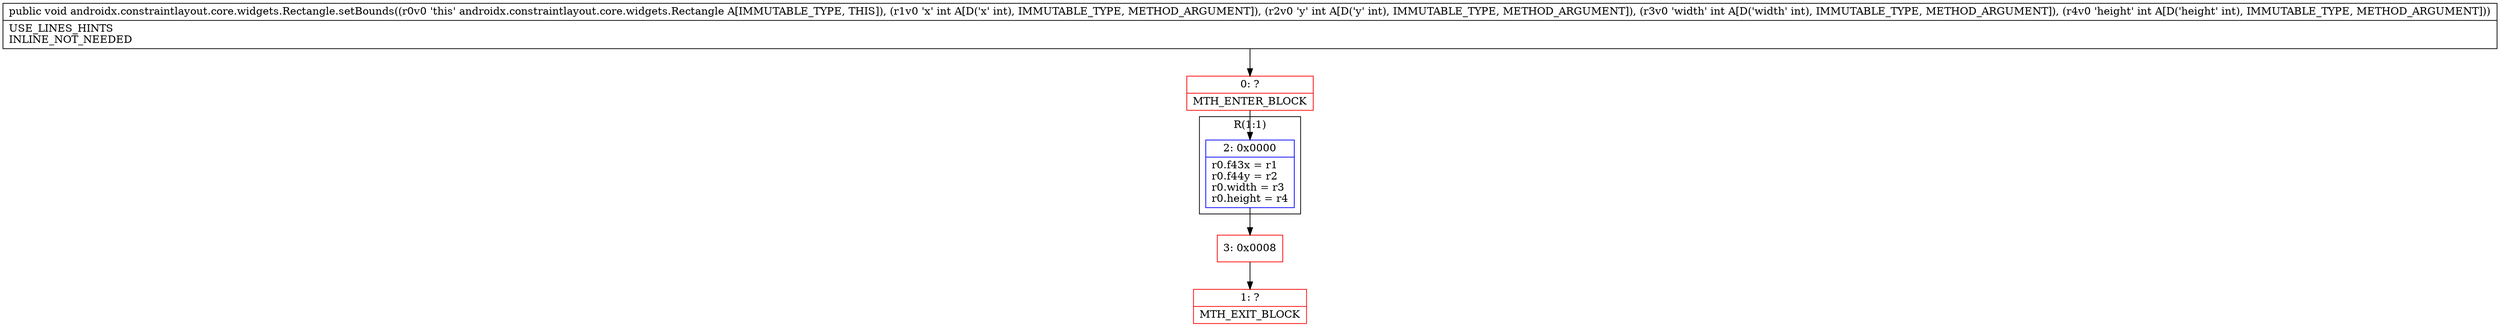 digraph "CFG forandroidx.constraintlayout.core.widgets.Rectangle.setBounds(IIII)V" {
subgraph cluster_Region_1952084057 {
label = "R(1:1)";
node [shape=record,color=blue];
Node_2 [shape=record,label="{2\:\ 0x0000|r0.f43x = r1\lr0.f44y = r2\lr0.width = r3\lr0.height = r4\l}"];
}
Node_0 [shape=record,color=red,label="{0\:\ ?|MTH_ENTER_BLOCK\l}"];
Node_3 [shape=record,color=red,label="{3\:\ 0x0008}"];
Node_1 [shape=record,color=red,label="{1\:\ ?|MTH_EXIT_BLOCK\l}"];
MethodNode[shape=record,label="{public void androidx.constraintlayout.core.widgets.Rectangle.setBounds((r0v0 'this' androidx.constraintlayout.core.widgets.Rectangle A[IMMUTABLE_TYPE, THIS]), (r1v0 'x' int A[D('x' int), IMMUTABLE_TYPE, METHOD_ARGUMENT]), (r2v0 'y' int A[D('y' int), IMMUTABLE_TYPE, METHOD_ARGUMENT]), (r3v0 'width' int A[D('width' int), IMMUTABLE_TYPE, METHOD_ARGUMENT]), (r4v0 'height' int A[D('height' int), IMMUTABLE_TYPE, METHOD_ARGUMENT]))  | USE_LINES_HINTS\lINLINE_NOT_NEEDED\l}"];
MethodNode -> Node_0;Node_2 -> Node_3;
Node_0 -> Node_2;
Node_3 -> Node_1;
}

